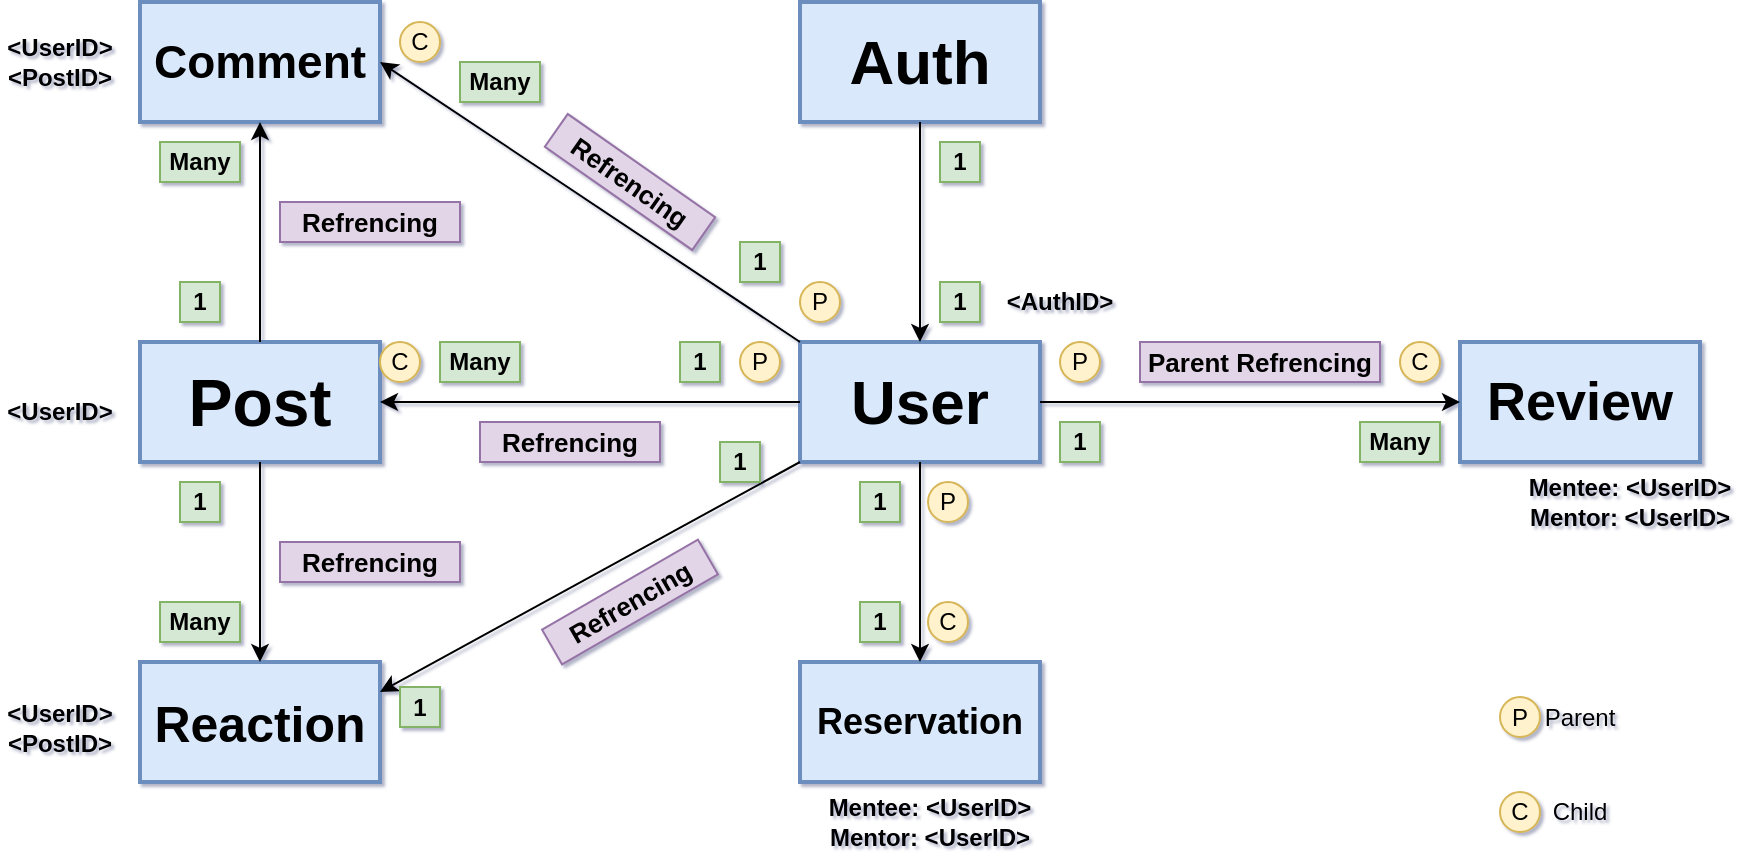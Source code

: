 <mxfile>
    <diagram name="Page-1" id="icmziCoGJ4KJlRF5kEWQ">
        <mxGraphModel dx="2036" dy="516" grid="1" gridSize="10" guides="1" tooltips="1" connect="1" arrows="1" fold="1" page="1" pageScale="1" pageWidth="827" pageHeight="1169" background="none" math="0" shadow="1">
            <root>
                <mxCell id="0"/>
                <mxCell id="1" parent="0"/>
                <mxCell id="VXtaSYt_-MFgEFt-7SgF-1" value="User" style="rounded=0;whiteSpace=wrap;html=1;strokeWidth=2;fontSize=31;fontStyle=1;fillColor=#dae8fc;strokeColor=#6c8ebf;" parent="1" vertex="1">
                    <mxGeometry x="350" y="240" width="120" height="60" as="geometry"/>
                </mxCell>
                <mxCell id="VXtaSYt_-MFgEFt-7SgF-2" value="Post" style="rounded=0;whiteSpace=wrap;html=1;strokeWidth=2;fontSize=33;fontStyle=1;fillColor=#dae8fc;strokeColor=#6c8ebf;" parent="1" vertex="1">
                    <mxGeometry x="20" y="240" width="120" height="60" as="geometry"/>
                </mxCell>
                <mxCell id="VXtaSYt_-MFgEFt-7SgF-3" value="Comment" style="rounded=0;whiteSpace=wrap;html=1;strokeWidth=2;fontSize=23;fontStyle=1;fillColor=#dae8fc;strokeColor=#6c8ebf;" parent="1" vertex="1">
                    <mxGeometry x="20" y="70" width="120" height="60" as="geometry"/>
                </mxCell>
                <mxCell id="VXtaSYt_-MFgEFt-7SgF-4" value="Reaction" style="rounded=0;whiteSpace=wrap;html=1;strokeWidth=2;fontSize=25;fontStyle=1;fillColor=#dae8fc;strokeColor=#6c8ebf;" parent="1" vertex="1">
                    <mxGeometry x="20" y="400" width="120" height="60" as="geometry"/>
                </mxCell>
                <mxCell id="VXtaSYt_-MFgEFt-7SgF-5" value="Review" style="rounded=0;whiteSpace=wrap;html=1;strokeWidth=2;fontSize=27;fontStyle=1;fillColor=#dae8fc;strokeColor=#6c8ebf;" parent="1" vertex="1">
                    <mxGeometry x="680" y="240" width="120" height="60" as="geometry"/>
                </mxCell>
                <mxCell id="VXtaSYt_-MFgEFt-7SgF-6" value="Reservation" style="rounded=0;whiteSpace=wrap;html=1;strokeWidth=2;fontSize=18;fontStyle=1;fillColor=#dae8fc;strokeColor=#6c8ebf;" parent="1" vertex="1">
                    <mxGeometry x="350" y="400" width="120" height="60" as="geometry"/>
                </mxCell>
                <mxCell id="3BG4GZ4Tt4R05Wu69i2b-1" value="Auth" style="rounded=0;whiteSpace=wrap;html=1;strokeWidth=2;fontSize=31;fontStyle=1;fillColor=#dae8fc;strokeColor=#6c8ebf;" parent="1" vertex="1">
                    <mxGeometry x="350" y="70" width="120" height="60" as="geometry"/>
                </mxCell>
                <mxCell id="3BG4GZ4Tt4R05Wu69i2b-2" value="" style="endArrow=classic;html=1;rounded=0;exitX=0.5;exitY=0;exitDx=0;exitDy=0;entryX=0.5;entryY=1;entryDx=0;entryDy=0;" parent="1" source="VXtaSYt_-MFgEFt-7SgF-2" target="VXtaSYt_-MFgEFt-7SgF-3" edge="1">
                    <mxGeometry width="50" height="50" relative="1" as="geometry">
                        <mxPoint x="310" y="300" as="sourcePoint"/>
                        <mxPoint x="360" y="250" as="targetPoint"/>
                    </mxGeometry>
                </mxCell>
                <mxCell id="3BG4GZ4Tt4R05Wu69i2b-3" value="" style="endArrow=classic;html=1;rounded=0;exitX=0.5;exitY=1;exitDx=0;exitDy=0;entryX=0.5;entryY=0;entryDx=0;entryDy=0;" parent="1" source="VXtaSYt_-MFgEFt-7SgF-2" target="VXtaSYt_-MFgEFt-7SgF-4" edge="1">
                    <mxGeometry width="50" height="50" relative="1" as="geometry">
                        <mxPoint x="90" y="250" as="sourcePoint"/>
                        <mxPoint x="90" y="140" as="targetPoint"/>
                    </mxGeometry>
                </mxCell>
                <mxCell id="3BG4GZ4Tt4R05Wu69i2b-4" value="" style="endArrow=classic;html=1;rounded=0;exitX=0.5;exitY=1;exitDx=0;exitDy=0;entryX=0.5;entryY=0;entryDx=0;entryDy=0;" parent="1" source="VXtaSYt_-MFgEFt-7SgF-1" target="VXtaSYt_-MFgEFt-7SgF-6" edge="1">
                    <mxGeometry width="50" height="50" relative="1" as="geometry">
                        <mxPoint x="90" y="310" as="sourcePoint"/>
                        <mxPoint x="90" y="410" as="targetPoint"/>
                    </mxGeometry>
                </mxCell>
                <mxCell id="3BG4GZ4Tt4R05Wu69i2b-5" value="" style="endArrow=classic;html=1;rounded=0;exitX=0.5;exitY=1;exitDx=0;exitDy=0;entryX=0.5;entryY=0;entryDx=0;entryDy=0;" parent="1" source="3BG4GZ4Tt4R05Wu69i2b-1" target="VXtaSYt_-MFgEFt-7SgF-1" edge="1">
                    <mxGeometry width="50" height="50" relative="1" as="geometry">
                        <mxPoint x="90" y="250" as="sourcePoint"/>
                        <mxPoint x="90" y="140" as="targetPoint"/>
                    </mxGeometry>
                </mxCell>
                <mxCell id="3BG4GZ4Tt4R05Wu69i2b-6" value="" style="endArrow=classic;html=1;rounded=0;exitX=1;exitY=0.5;exitDx=0;exitDy=0;entryX=0;entryY=0.5;entryDx=0;entryDy=0;" parent="1" source="VXtaSYt_-MFgEFt-7SgF-1" target="VXtaSYt_-MFgEFt-7SgF-5" edge="1">
                    <mxGeometry width="50" height="50" relative="1" as="geometry">
                        <mxPoint x="420" y="140" as="sourcePoint"/>
                        <mxPoint x="420" y="250" as="targetPoint"/>
                    </mxGeometry>
                </mxCell>
                <mxCell id="3BG4GZ4Tt4R05Wu69i2b-7" value="" style="endArrow=classic;html=1;rounded=0;exitX=0;exitY=0.5;exitDx=0;exitDy=0;entryX=1;entryY=0.5;entryDx=0;entryDy=0;" parent="1" source="VXtaSYt_-MFgEFt-7SgF-1" target="VXtaSYt_-MFgEFt-7SgF-2" edge="1">
                    <mxGeometry width="50" height="50" relative="1" as="geometry">
                        <mxPoint x="90" y="310" as="sourcePoint"/>
                        <mxPoint x="90" y="410" as="targetPoint"/>
                    </mxGeometry>
                </mxCell>
                <mxCell id="3BG4GZ4Tt4R05Wu69i2b-8" value="" style="endArrow=classic;html=1;rounded=0;exitX=0;exitY=0;exitDx=0;exitDy=0;entryX=1;entryY=0.5;entryDx=0;entryDy=0;" parent="1" source="VXtaSYt_-MFgEFt-7SgF-1" target="VXtaSYt_-MFgEFt-7SgF-3" edge="1">
                    <mxGeometry width="50" height="50" relative="1" as="geometry">
                        <mxPoint x="360" y="280" as="sourcePoint"/>
                        <mxPoint x="150" y="280" as="targetPoint"/>
                    </mxGeometry>
                </mxCell>
                <mxCell id="3BG4GZ4Tt4R05Wu69i2b-9" value="" style="endArrow=classic;html=1;rounded=0;exitX=0;exitY=1;exitDx=0;exitDy=0;entryX=1;entryY=0.25;entryDx=0;entryDy=0;" parent="1" source="VXtaSYt_-MFgEFt-7SgF-1" target="VXtaSYt_-MFgEFt-7SgF-4" edge="1">
                    <mxGeometry width="50" height="50" relative="1" as="geometry">
                        <mxPoint x="360" y="280" as="sourcePoint"/>
                        <mxPoint x="150" y="280" as="targetPoint"/>
                    </mxGeometry>
                </mxCell>
                <mxCell id="3BG4GZ4Tt4R05Wu69i2b-10" value="Parent Refrencing" style="text;html=1;align=center;verticalAlign=middle;whiteSpace=wrap;rounded=0;fontSize=13;fontStyle=1;fillColor=#e1d5e7;strokeColor=#9673a6;" parent="1" vertex="1">
                    <mxGeometry x="520" y="240" width="120" height="20" as="geometry"/>
                </mxCell>
                <mxCell id="3BG4GZ4Tt4R05Wu69i2b-13" value="Parent" style="text;html=1;strokeColor=none;fillColor=none;align=center;verticalAlign=middle;whiteSpace=wrap;rounded=0;" parent="1" vertex="1">
                    <mxGeometry x="710" y="412.5" width="60" height="30" as="geometry"/>
                </mxCell>
                <mxCell id="3BG4GZ4Tt4R05Wu69i2b-14" value="Child" style="text;html=1;strokeColor=none;fillColor=none;align=center;verticalAlign=middle;whiteSpace=wrap;rounded=0;" parent="1" vertex="1">
                    <mxGeometry x="710" y="462.5" width="60" height="25" as="geometry"/>
                </mxCell>
                <mxCell id="3BG4GZ4Tt4R05Wu69i2b-16" value="P" style="ellipse;whiteSpace=wrap;html=1;aspect=fixed;fillColor=#fff2cc;strokeColor=#d6b656;" parent="1" vertex="1">
                    <mxGeometry x="700" y="417.5" width="20" height="20" as="geometry"/>
                </mxCell>
                <mxCell id="3BG4GZ4Tt4R05Wu69i2b-17" value="C" style="ellipse;whiteSpace=wrap;html=1;aspect=fixed;fillColor=#fff2cc;strokeColor=#d6b656;" parent="1" vertex="1">
                    <mxGeometry x="700" y="465" width="20" height="20" as="geometry"/>
                </mxCell>
                <mxCell id="3BG4GZ4Tt4R05Wu69i2b-18" value="P" style="ellipse;whiteSpace=wrap;html=1;aspect=fixed;fillColor=#fff2cc;strokeColor=#d6b656;" parent="1" vertex="1">
                    <mxGeometry x="480" y="240" width="20" height="20" as="geometry"/>
                </mxCell>
                <mxCell id="3BG4GZ4Tt4R05Wu69i2b-19" value="P" style="ellipse;whiteSpace=wrap;html=1;aspect=fixed;fillColor=#fff2cc;strokeColor=#d6b656;" parent="1" vertex="1">
                    <mxGeometry x="414" y="310" width="20" height="20" as="geometry"/>
                </mxCell>
                <mxCell id="3BG4GZ4Tt4R05Wu69i2b-20" value="C" style="ellipse;whiteSpace=wrap;html=1;aspect=fixed;fillColor=#fff2cc;strokeColor=#d6b656;" parent="1" vertex="1">
                    <mxGeometry x="650" y="240" width="20" height="20" as="geometry"/>
                </mxCell>
                <mxCell id="3BG4GZ4Tt4R05Wu69i2b-21" value="C" style="ellipse;whiteSpace=wrap;html=1;aspect=fixed;fillColor=#fff2cc;strokeColor=#d6b656;" parent="1" vertex="1">
                    <mxGeometry x="414" y="370" width="20" height="20" as="geometry"/>
                </mxCell>
                <mxCell id="3BG4GZ4Tt4R05Wu69i2b-23" value="P" style="ellipse;whiteSpace=wrap;html=1;aspect=fixed;fillColor=#fff2cc;strokeColor=#d6b656;" parent="1" vertex="1">
                    <mxGeometry x="320" y="240" width="20" height="20" as="geometry"/>
                </mxCell>
                <mxCell id="3BG4GZ4Tt4R05Wu69i2b-24" value="C" style="ellipse;whiteSpace=wrap;html=1;aspect=fixed;fillColor=#fff2cc;strokeColor=#d6b656;" parent="1" vertex="1">
                    <mxGeometry x="140" y="240" width="20" height="20" as="geometry"/>
                </mxCell>
                <mxCell id="3BG4GZ4Tt4R05Wu69i2b-25" value="P" style="ellipse;whiteSpace=wrap;html=1;aspect=fixed;fillColor=#fff2cc;strokeColor=#d6b656;" parent="1" vertex="1">
                    <mxGeometry x="350" y="210" width="20" height="20" as="geometry"/>
                </mxCell>
                <mxCell id="3BG4GZ4Tt4R05Wu69i2b-27" value="C" style="ellipse;whiteSpace=wrap;html=1;aspect=fixed;fillColor=#fff2cc;strokeColor=#d6b656;" parent="1" vertex="1">
                    <mxGeometry x="150" y="80" width="20" height="20" as="geometry"/>
                </mxCell>
                <mxCell id="3BG4GZ4Tt4R05Wu69i2b-29" value="1" style="text;html=1;strokeColor=#82b366;fillColor=#d5e8d4;align=center;verticalAlign=middle;whiteSpace=wrap;rounded=0;fontStyle=1" parent="1" vertex="1">
                    <mxGeometry x="40" y="210" width="20" height="20" as="geometry"/>
                </mxCell>
                <mxCell id="3BG4GZ4Tt4R05Wu69i2b-30" value="Many" style="text;html=1;strokeColor=#82b366;fillColor=#d5e8d4;align=center;verticalAlign=middle;whiteSpace=wrap;rounded=0;fontStyle=1" parent="1" vertex="1">
                    <mxGeometry x="30" y="140" width="40" height="20" as="geometry"/>
                </mxCell>
                <mxCell id="3BG4GZ4Tt4R05Wu69i2b-31" value="1" style="text;html=1;strokeColor=#82b366;fillColor=#d5e8d4;align=center;verticalAlign=middle;whiteSpace=wrap;rounded=0;fontStyle=1" parent="1" vertex="1">
                    <mxGeometry x="40" y="310" width="20" height="20" as="geometry"/>
                </mxCell>
                <mxCell id="3BG4GZ4Tt4R05Wu69i2b-32" value="Many" style="text;html=1;strokeColor=#82b366;fillColor=#d5e8d4;align=center;verticalAlign=middle;whiteSpace=wrap;rounded=0;fontStyle=1" parent="1" vertex="1">
                    <mxGeometry x="30" y="370" width="40" height="20" as="geometry"/>
                </mxCell>
                <mxCell id="3BG4GZ4Tt4R05Wu69i2b-33" value="1" style="text;html=1;strokeColor=#82b366;fillColor=#d5e8d4;align=center;verticalAlign=middle;whiteSpace=wrap;rounded=0;fontStyle=1" parent="1" vertex="1">
                    <mxGeometry x="290" y="240" width="20" height="20" as="geometry"/>
                </mxCell>
                <mxCell id="3BG4GZ4Tt4R05Wu69i2b-34" value="Many" style="text;html=1;strokeColor=#82b366;fillColor=#d5e8d4;align=center;verticalAlign=middle;whiteSpace=wrap;rounded=0;fontStyle=1" parent="1" vertex="1">
                    <mxGeometry x="170" y="240" width="40" height="20" as="geometry"/>
                </mxCell>
                <mxCell id="3BG4GZ4Tt4R05Wu69i2b-35" value="1" style="text;html=1;strokeColor=#82b366;fillColor=#d5e8d4;align=center;verticalAlign=middle;whiteSpace=wrap;rounded=0;fontStyle=1" parent="1" vertex="1">
                    <mxGeometry x="310" y="290" width="20" height="20" as="geometry"/>
                </mxCell>
                <mxCell id="3BG4GZ4Tt4R05Wu69i2b-36" value="1" style="text;html=1;strokeColor=#82b366;fillColor=#d5e8d4;align=center;verticalAlign=middle;whiteSpace=wrap;rounded=0;fontStyle=1" parent="1" vertex="1">
                    <mxGeometry x="150" y="412.5" width="20" height="20" as="geometry"/>
                </mxCell>
                <mxCell id="3BG4GZ4Tt4R05Wu69i2b-37" value="1" style="text;html=1;strokeColor=#82b366;fillColor=#d5e8d4;align=center;verticalAlign=middle;whiteSpace=wrap;rounded=0;fontStyle=1" parent="1" vertex="1">
                    <mxGeometry x="380" y="310" width="20" height="20" as="geometry"/>
                </mxCell>
                <mxCell id="3BG4GZ4Tt4R05Wu69i2b-38" value="1" style="text;html=1;strokeColor=#82b366;fillColor=#d5e8d4;align=center;verticalAlign=middle;whiteSpace=wrap;rounded=0;fontStyle=1" parent="1" vertex="1">
                    <mxGeometry x="380" y="370" width="20" height="20" as="geometry"/>
                </mxCell>
                <mxCell id="3BG4GZ4Tt4R05Wu69i2b-39" value="1" style="text;html=1;strokeColor=#82b366;fillColor=#d5e8d4;align=center;verticalAlign=middle;whiteSpace=wrap;rounded=0;fontStyle=1" parent="1" vertex="1">
                    <mxGeometry x="480" y="280" width="20" height="20" as="geometry"/>
                </mxCell>
                <mxCell id="3BG4GZ4Tt4R05Wu69i2b-40" value="Many" style="text;html=1;strokeColor=#82b366;fillColor=#d5e8d4;align=center;verticalAlign=middle;whiteSpace=wrap;rounded=0;fontStyle=1" parent="1" vertex="1">
                    <mxGeometry x="630" y="280" width="40" height="20" as="geometry"/>
                </mxCell>
                <mxCell id="3BG4GZ4Tt4R05Wu69i2b-41" value="1" style="text;html=1;strokeColor=#82b366;fillColor=#d5e8d4;align=center;verticalAlign=middle;whiteSpace=wrap;rounded=0;fontStyle=1" parent="1" vertex="1">
                    <mxGeometry x="420" y="140" width="20" height="20" as="geometry"/>
                </mxCell>
                <mxCell id="3BG4GZ4Tt4R05Wu69i2b-42" value="1" style="text;html=1;strokeColor=#82b366;fillColor=#d5e8d4;align=center;verticalAlign=middle;whiteSpace=wrap;rounded=0;fontStyle=1" parent="1" vertex="1">
                    <mxGeometry x="420" y="210" width="20" height="20" as="geometry"/>
                </mxCell>
                <mxCell id="3BG4GZ4Tt4R05Wu69i2b-43" value="1" style="text;html=1;strokeColor=#82b366;fillColor=#d5e8d4;align=center;verticalAlign=middle;whiteSpace=wrap;rounded=0;fontStyle=1" parent="1" vertex="1">
                    <mxGeometry x="320" y="190" width="20" height="20" as="geometry"/>
                </mxCell>
                <mxCell id="3BG4GZ4Tt4R05Wu69i2b-44" value="Many" style="text;html=1;strokeColor=#82b366;fillColor=#d5e8d4;align=center;verticalAlign=middle;whiteSpace=wrap;rounded=0;fontStyle=1" parent="1" vertex="1">
                    <mxGeometry x="180" y="100" width="40" height="20" as="geometry"/>
                </mxCell>
                <mxCell id="3BG4GZ4Tt4R05Wu69i2b-48" value="Refrencing" style="text;html=1;align=center;verticalAlign=middle;whiteSpace=wrap;rounded=0;fontSize=13;fontStyle=1;fillColor=#e1d5e7;strokeColor=#9673a6;rotation=35;" parent="1" vertex="1">
                    <mxGeometry x="220" y="150" width="90" height="20" as="geometry"/>
                </mxCell>
                <mxCell id="3BG4GZ4Tt4R05Wu69i2b-49" value="Refrencing" style="text;html=1;align=center;verticalAlign=middle;whiteSpace=wrap;rounded=0;fontSize=13;fontStyle=1;fillColor=#e1d5e7;strokeColor=#9673a6;rotation=-30;" parent="1" vertex="1">
                    <mxGeometry x="220" y="360" width="90" height="20" as="geometry"/>
                </mxCell>
                <mxCell id="3BG4GZ4Tt4R05Wu69i2b-50" value="Refrencing" style="text;html=1;align=center;verticalAlign=middle;whiteSpace=wrap;rounded=0;fontSize=13;fontStyle=1;fillColor=#e1d5e7;strokeColor=#9673a6;rotation=0;" parent="1" vertex="1">
                    <mxGeometry x="190" y="280" width="90" height="20" as="geometry"/>
                </mxCell>
                <mxCell id="3BG4GZ4Tt4R05Wu69i2b-51" value="&amp;lt;AuthID&amp;gt;" style="text;html=1;strokeColor=none;fillColor=none;align=center;verticalAlign=middle;whiteSpace=wrap;rounded=0;fontStyle=1" parent="1" vertex="1">
                    <mxGeometry x="450" y="205" width="60" height="30" as="geometry"/>
                </mxCell>
                <mxCell id="3BG4GZ4Tt4R05Wu69i2b-52" value="Mentee: &amp;lt;UserID&amp;gt;&lt;br&gt;Mentor: &amp;lt;UserID&amp;gt;" style="text;html=1;strokeColor=none;fillColor=none;align=center;verticalAlign=middle;whiteSpace=wrap;rounded=0;fontStyle=1" parent="1" vertex="1">
                    <mxGeometry x="710" y="305" width="110" height="30" as="geometry"/>
                </mxCell>
                <mxCell id="3BG4GZ4Tt4R05Wu69i2b-53" value="Mentee: &amp;lt;UserID&amp;gt;&lt;br&gt;Mentor: &amp;lt;UserID&amp;gt;" style="text;html=1;strokeColor=none;fillColor=none;align=center;verticalAlign=middle;whiteSpace=wrap;rounded=0;fontStyle=1" parent="1" vertex="1">
                    <mxGeometry x="360" y="465" width="110" height="30" as="geometry"/>
                </mxCell>
                <mxCell id="3BG4GZ4Tt4R05Wu69i2b-54" value="&amp;lt;UserID&amp;gt;&lt;br&gt;&amp;lt;PostID&amp;gt;" style="text;html=1;strokeColor=none;fillColor=none;align=center;verticalAlign=middle;whiteSpace=wrap;rounded=0;fontStyle=1" parent="1" vertex="1">
                    <mxGeometry x="-50" y="417.5" width="60" height="30" as="geometry"/>
                </mxCell>
                <mxCell id="3BG4GZ4Tt4R05Wu69i2b-55" value="&amp;lt;UserID&amp;gt;" style="text;html=1;strokeColor=none;fillColor=none;align=center;verticalAlign=middle;whiteSpace=wrap;rounded=0;fontStyle=1" parent="1" vertex="1">
                    <mxGeometry x="-50" y="260" width="60" height="30" as="geometry"/>
                </mxCell>
                <mxCell id="3BG4GZ4Tt4R05Wu69i2b-56" value="&amp;lt;UserID&amp;gt;&lt;br&gt;&amp;lt;PostID&amp;gt;" style="text;html=1;strokeColor=none;fillColor=none;align=center;verticalAlign=middle;whiteSpace=wrap;rounded=0;fontStyle=1" parent="1" vertex="1">
                    <mxGeometry x="-50" y="85" width="60" height="30" as="geometry"/>
                </mxCell>
                <mxCell id="2" value="Refrencing" style="text;html=1;align=center;verticalAlign=middle;whiteSpace=wrap;rounded=0;fontSize=13;fontStyle=1;fillColor=#e1d5e7;strokeColor=#9673a6;rotation=0;" vertex="1" parent="1">
                    <mxGeometry x="90" y="340" width="90" height="20" as="geometry"/>
                </mxCell>
                <mxCell id="3" value="Refrencing" style="text;html=1;align=center;verticalAlign=middle;whiteSpace=wrap;rounded=0;fontSize=13;fontStyle=1;fillColor=#e1d5e7;strokeColor=#9673a6;rotation=0;" vertex="1" parent="1">
                    <mxGeometry x="90" y="170" width="90" height="20" as="geometry"/>
                </mxCell>
            </root>
        </mxGraphModel>
    </diagram>
</mxfile>